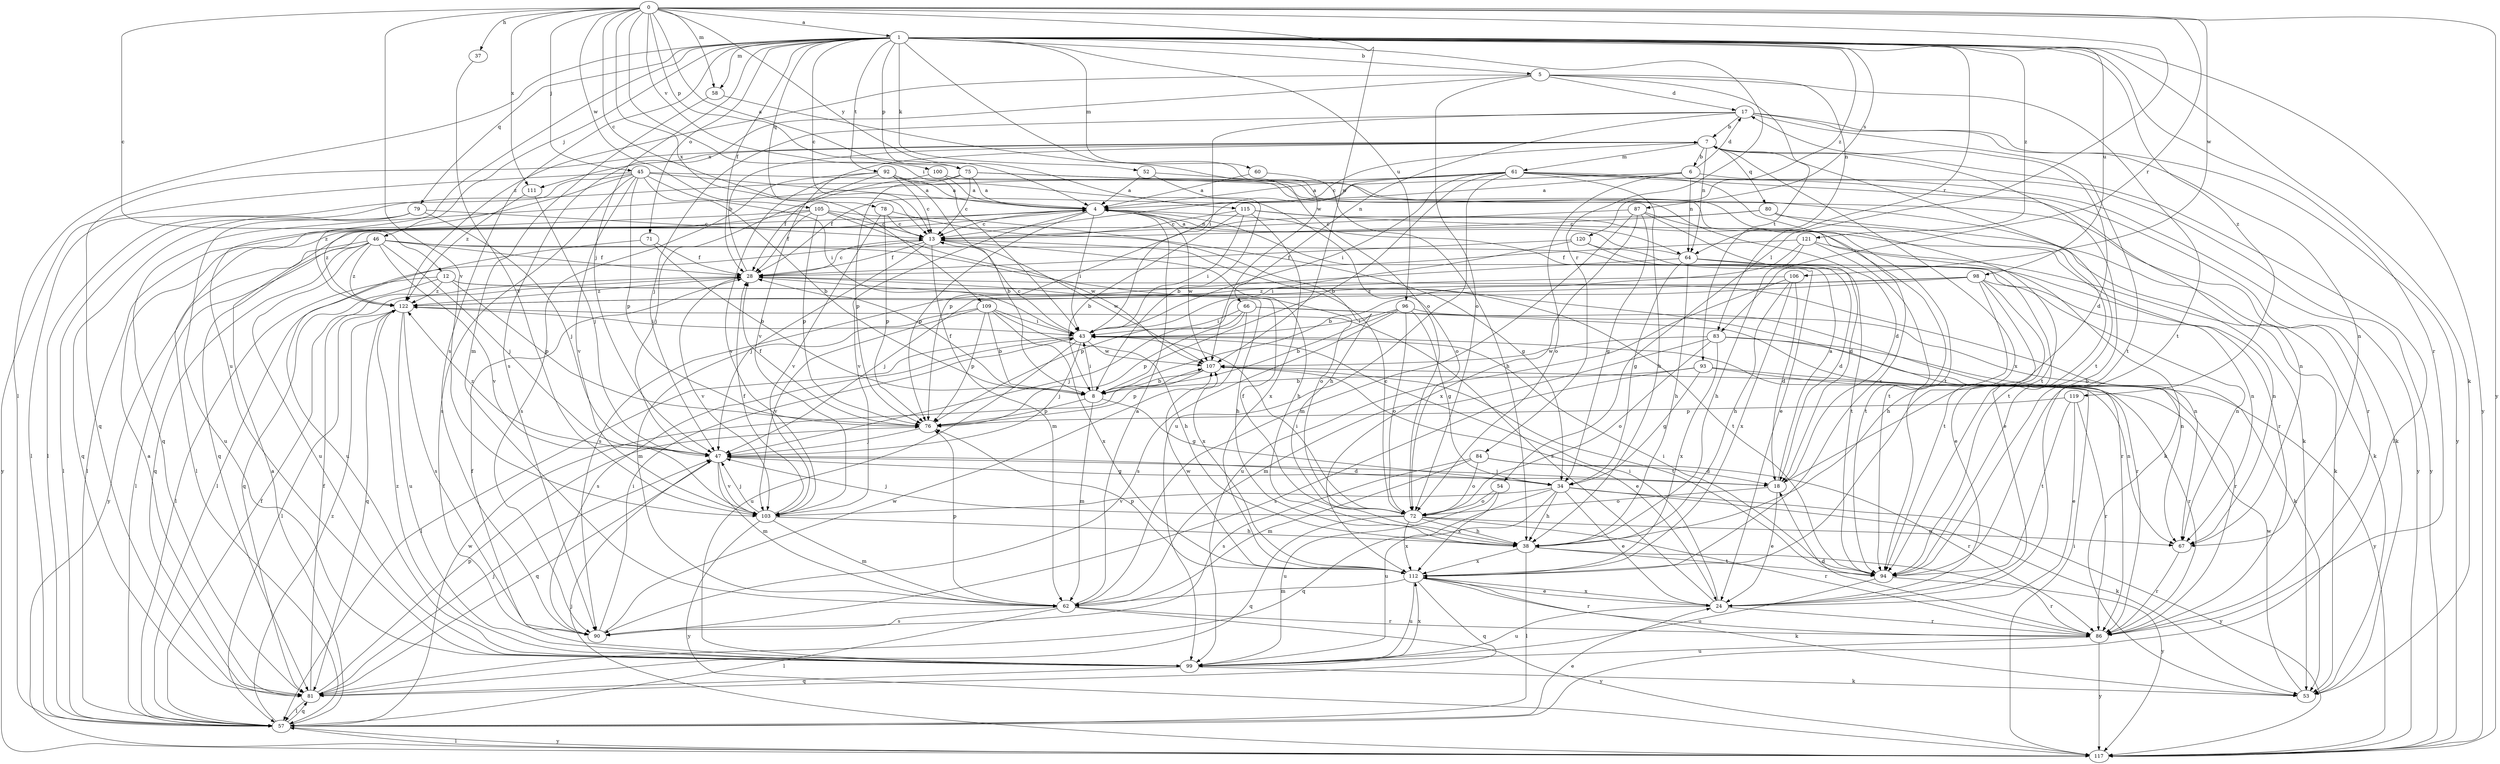 strict digraph  {
0;
1;
4;
5;
6;
7;
8;
12;
13;
17;
18;
24;
28;
34;
37;
38;
43;
45;
46;
47;
52;
53;
54;
57;
58;
60;
61;
62;
64;
66;
67;
71;
72;
75;
76;
78;
79;
80;
81;
83;
84;
86;
87;
90;
92;
93;
94;
96;
98;
99;
100;
103;
105;
106;
107;
109;
111;
112;
115;
117;
119;
120;
121;
122;
0 -> 1  [label=a];
0 -> 4  [label=a];
0 -> 12  [label=c];
0 -> 13  [label=c];
0 -> 37  [label=h];
0 -> 43  [label=i];
0 -> 45  [label=j];
0 -> 54  [label=l];
0 -> 58  [label=m];
0 -> 75  [label=p];
0 -> 83  [label=r];
0 -> 100  [label=v];
0 -> 103  [label=v];
0 -> 105  [label=w];
0 -> 106  [label=w];
0 -> 107  [label=w];
0 -> 109  [label=x];
0 -> 111  [label=x];
0 -> 115  [label=y];
0 -> 117  [label=y];
1 -> 5  [label=b];
1 -> 13  [label=c];
1 -> 28  [label=f];
1 -> 46  [label=j];
1 -> 47  [label=j];
1 -> 52  [label=k];
1 -> 53  [label=k];
1 -> 57  [label=l];
1 -> 58  [label=m];
1 -> 60  [label=m];
1 -> 71  [label=o];
1 -> 75  [label=p];
1 -> 78  [label=q];
1 -> 79  [label=q];
1 -> 83  [label=r];
1 -> 84  [label=r];
1 -> 86  [label=r];
1 -> 87  [label=s];
1 -> 90  [label=s];
1 -> 92  [label=t];
1 -> 96  [label=u];
1 -> 98  [label=u];
1 -> 99  [label=u];
1 -> 107  [label=w];
1 -> 117  [label=y];
1 -> 119  [label=z];
1 -> 120  [label=z];
1 -> 121  [label=z];
4 -> 13  [label=c];
4 -> 24  [label=e];
4 -> 43  [label=i];
4 -> 57  [label=l];
4 -> 64  [label=n];
4 -> 76  [label=p];
4 -> 103  [label=v];
4 -> 107  [label=w];
5 -> 17  [label=d];
5 -> 64  [label=n];
5 -> 72  [label=o];
5 -> 90  [label=s];
5 -> 93  [label=t];
5 -> 94  [label=t];
5 -> 122  [label=z];
6 -> 4  [label=a];
6 -> 17  [label=d];
6 -> 28  [label=f];
6 -> 64  [label=n];
6 -> 72  [label=o];
6 -> 117  [label=y];
7 -> 6  [label=b];
7 -> 13  [label=c];
7 -> 57  [label=l];
7 -> 61  [label=m];
7 -> 64  [label=n];
7 -> 80  [label=q];
7 -> 81  [label=q];
7 -> 94  [label=t];
7 -> 103  [label=v];
7 -> 111  [label=x];
7 -> 112  [label=x];
8 -> 28  [label=f];
8 -> 34  [label=g];
8 -> 43  [label=i];
8 -> 62  [label=m];
8 -> 76  [label=p];
12 -> 57  [label=l];
12 -> 76  [label=p];
12 -> 81  [label=q];
12 -> 86  [label=r];
12 -> 94  [label=t];
12 -> 122  [label=z];
13 -> 28  [label=f];
13 -> 38  [label=h];
13 -> 47  [label=j];
13 -> 57  [label=l];
13 -> 62  [label=m];
13 -> 107  [label=w];
17 -> 7  [label=b];
17 -> 43  [label=i];
17 -> 47  [label=j];
17 -> 66  [label=n];
17 -> 67  [label=n];
17 -> 94  [label=t];
17 -> 117  [label=y];
18 -> 4  [label=a];
18 -> 17  [label=d];
18 -> 24  [label=e];
18 -> 47  [label=j];
18 -> 72  [label=o];
24 -> 7  [label=b];
24 -> 43  [label=i];
24 -> 86  [label=r];
24 -> 99  [label=u];
24 -> 112  [label=x];
24 -> 122  [label=z];
28 -> 7  [label=b];
28 -> 13  [label=c];
28 -> 38  [label=h];
28 -> 67  [label=n];
28 -> 103  [label=v];
28 -> 122  [label=z];
34 -> 24  [label=e];
34 -> 38  [label=h];
34 -> 53  [label=k];
34 -> 81  [label=q];
34 -> 99  [label=u];
34 -> 103  [label=v];
34 -> 117  [label=y];
37 -> 103  [label=v];
38 -> 57  [label=l];
38 -> 94  [label=t];
38 -> 112  [label=x];
38 -> 117  [label=y];
43 -> 13  [label=c];
43 -> 47  [label=j];
43 -> 57  [label=l];
43 -> 90  [label=s];
43 -> 99  [label=u];
43 -> 107  [label=w];
45 -> 4  [label=a];
45 -> 8  [label=b];
45 -> 43  [label=i];
45 -> 57  [label=l];
45 -> 76  [label=p];
45 -> 86  [label=r];
45 -> 90  [label=s];
45 -> 103  [label=v];
45 -> 117  [label=y];
45 -> 122  [label=z];
46 -> 28  [label=f];
46 -> 47  [label=j];
46 -> 57  [label=l];
46 -> 67  [label=n];
46 -> 72  [label=o];
46 -> 81  [label=q];
46 -> 99  [label=u];
46 -> 103  [label=v];
46 -> 117  [label=y];
46 -> 122  [label=z];
47 -> 18  [label=d];
47 -> 34  [label=g];
47 -> 62  [label=m];
47 -> 81  [label=q];
47 -> 103  [label=v];
47 -> 122  [label=z];
52 -> 4  [label=a];
52 -> 8  [label=b];
52 -> 94  [label=t];
53 -> 107  [label=w];
54 -> 72  [label=o];
54 -> 99  [label=u];
54 -> 112  [label=x];
57 -> 4  [label=a];
57 -> 24  [label=e];
57 -> 28  [label=f];
57 -> 81  [label=q];
57 -> 107  [label=w];
57 -> 117  [label=y];
57 -> 122  [label=z];
58 -> 62  [label=m];
58 -> 72  [label=o];
60 -> 4  [label=a];
60 -> 38  [label=h];
61 -> 4  [label=a];
61 -> 8  [label=b];
61 -> 38  [label=h];
61 -> 43  [label=i];
61 -> 53  [label=k];
61 -> 67  [label=n];
61 -> 76  [label=p];
61 -> 81  [label=q];
61 -> 99  [label=u];
61 -> 112  [label=x];
61 -> 117  [label=y];
62 -> 4  [label=a];
62 -> 57  [label=l];
62 -> 76  [label=p];
62 -> 86  [label=r];
62 -> 90  [label=s];
62 -> 117  [label=y];
64 -> 4  [label=a];
64 -> 24  [label=e];
64 -> 34  [label=g];
64 -> 38  [label=h];
64 -> 90  [label=s];
64 -> 94  [label=t];
66 -> 43  [label=i];
66 -> 47  [label=j];
66 -> 53  [label=k];
66 -> 76  [label=p];
66 -> 86  [label=r];
66 -> 112  [label=x];
67 -> 86  [label=r];
71 -> 8  [label=b];
71 -> 28  [label=f];
71 -> 99  [label=u];
72 -> 13  [label=c];
72 -> 28  [label=f];
72 -> 38  [label=h];
72 -> 43  [label=i];
72 -> 47  [label=j];
72 -> 67  [label=n];
72 -> 81  [label=q];
72 -> 86  [label=r];
72 -> 112  [label=x];
75 -> 4  [label=a];
75 -> 13  [label=c];
75 -> 53  [label=k];
75 -> 57  [label=l];
75 -> 76  [label=p];
75 -> 94  [label=t];
76 -> 28  [label=f];
76 -> 47  [label=j];
78 -> 13  [label=c];
78 -> 38  [label=h];
78 -> 76  [label=p];
78 -> 103  [label=v];
79 -> 13  [label=c];
79 -> 47  [label=j];
79 -> 57  [label=l];
79 -> 81  [label=q];
79 -> 99  [label=u];
80 -> 13  [label=c];
80 -> 53  [label=k];
80 -> 81  [label=q];
80 -> 94  [label=t];
81 -> 4  [label=a];
81 -> 28  [label=f];
81 -> 47  [label=j];
81 -> 57  [label=l];
81 -> 76  [label=p];
83 -> 62  [label=m];
83 -> 72  [label=o];
83 -> 86  [label=r];
83 -> 107  [label=w];
83 -> 112  [label=x];
83 -> 117  [label=y];
84 -> 18  [label=d];
84 -> 62  [label=m];
84 -> 72  [label=o];
84 -> 86  [label=r];
84 -> 90  [label=s];
86 -> 18  [label=d];
86 -> 99  [label=u];
86 -> 117  [label=y];
87 -> 13  [label=c];
87 -> 18  [label=d];
87 -> 34  [label=g];
87 -> 62  [label=m];
87 -> 94  [label=t];
87 -> 112  [label=x];
90 -> 43  [label=i];
90 -> 107  [label=w];
92 -> 4  [label=a];
92 -> 8  [label=b];
92 -> 13  [label=c];
92 -> 28  [label=f];
92 -> 72  [label=o];
92 -> 90  [label=s];
92 -> 103  [label=v];
93 -> 8  [label=b];
93 -> 34  [label=g];
93 -> 67  [label=n];
93 -> 86  [label=r];
93 -> 90  [label=s];
94 -> 43  [label=i];
94 -> 86  [label=r];
94 -> 99  [label=u];
96 -> 8  [label=b];
96 -> 34  [label=g];
96 -> 43  [label=i];
96 -> 67  [label=n];
96 -> 72  [label=o];
96 -> 90  [label=s];
98 -> 24  [label=e];
98 -> 38  [label=h];
98 -> 47  [label=j];
98 -> 67  [label=n];
98 -> 76  [label=p];
98 -> 94  [label=t];
98 -> 122  [label=z];
99 -> 28  [label=f];
99 -> 53  [label=k];
99 -> 81  [label=q];
99 -> 112  [label=x];
99 -> 122  [label=z];
100 -> 4  [label=a];
100 -> 18  [label=d];
100 -> 47  [label=j];
103 -> 28  [label=f];
103 -> 38  [label=h];
103 -> 47  [label=j];
103 -> 62  [label=m];
103 -> 117  [label=y];
105 -> 13  [label=c];
105 -> 28  [label=f];
105 -> 34  [label=g];
105 -> 57  [label=l];
105 -> 76  [label=p];
105 -> 107  [label=w];
105 -> 122  [label=z];
106 -> 18  [label=d];
106 -> 38  [label=h];
106 -> 99  [label=u];
106 -> 112  [label=x];
106 -> 122  [label=z];
107 -> 8  [label=b];
107 -> 24  [label=e];
107 -> 76  [label=p];
107 -> 94  [label=t];
109 -> 8  [label=b];
109 -> 38  [label=h];
109 -> 43  [label=i];
109 -> 62  [label=m];
109 -> 76  [label=p];
109 -> 103  [label=v];
109 -> 112  [label=x];
111 -> 47  [label=j];
111 -> 122  [label=z];
112 -> 24  [label=e];
112 -> 53  [label=k];
112 -> 62  [label=m];
112 -> 76  [label=p];
112 -> 81  [label=q];
112 -> 86  [label=r];
112 -> 99  [label=u];
112 -> 107  [label=w];
115 -> 8  [label=b];
115 -> 13  [label=c];
115 -> 43  [label=i];
115 -> 53  [label=k];
115 -> 86  [label=r];
115 -> 112  [label=x];
117 -> 43  [label=i];
117 -> 47  [label=j];
117 -> 57  [label=l];
119 -> 24  [label=e];
119 -> 76  [label=p];
119 -> 86  [label=r];
119 -> 94  [label=t];
120 -> 18  [label=d];
120 -> 28  [label=f];
120 -> 43  [label=i];
120 -> 67  [label=n];
121 -> 8  [label=b];
121 -> 28  [label=f];
121 -> 38  [label=h];
121 -> 53  [label=k];
121 -> 94  [label=t];
122 -> 43  [label=i];
122 -> 57  [label=l];
122 -> 81  [label=q];
122 -> 90  [label=s];
122 -> 99  [label=u];
}
